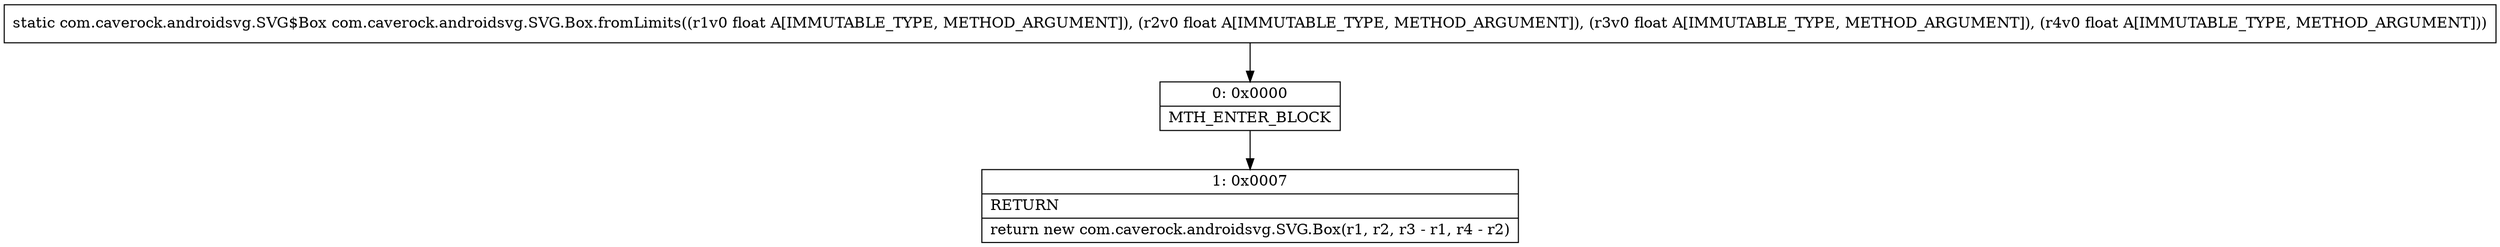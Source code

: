 digraph "CFG forcom.caverock.androidsvg.SVG.Box.fromLimits(FFFF)Lcom\/caverock\/androidsvg\/SVG$Box;" {
Node_0 [shape=record,label="{0\:\ 0x0000|MTH_ENTER_BLOCK\l}"];
Node_1 [shape=record,label="{1\:\ 0x0007|RETURN\l|return new com.caverock.androidsvg.SVG.Box(r1, r2, r3 \- r1, r4 \- r2)\l}"];
MethodNode[shape=record,label="{static com.caverock.androidsvg.SVG$Box com.caverock.androidsvg.SVG.Box.fromLimits((r1v0 float A[IMMUTABLE_TYPE, METHOD_ARGUMENT]), (r2v0 float A[IMMUTABLE_TYPE, METHOD_ARGUMENT]), (r3v0 float A[IMMUTABLE_TYPE, METHOD_ARGUMENT]), (r4v0 float A[IMMUTABLE_TYPE, METHOD_ARGUMENT])) }"];
MethodNode -> Node_0;
Node_0 -> Node_1;
}

